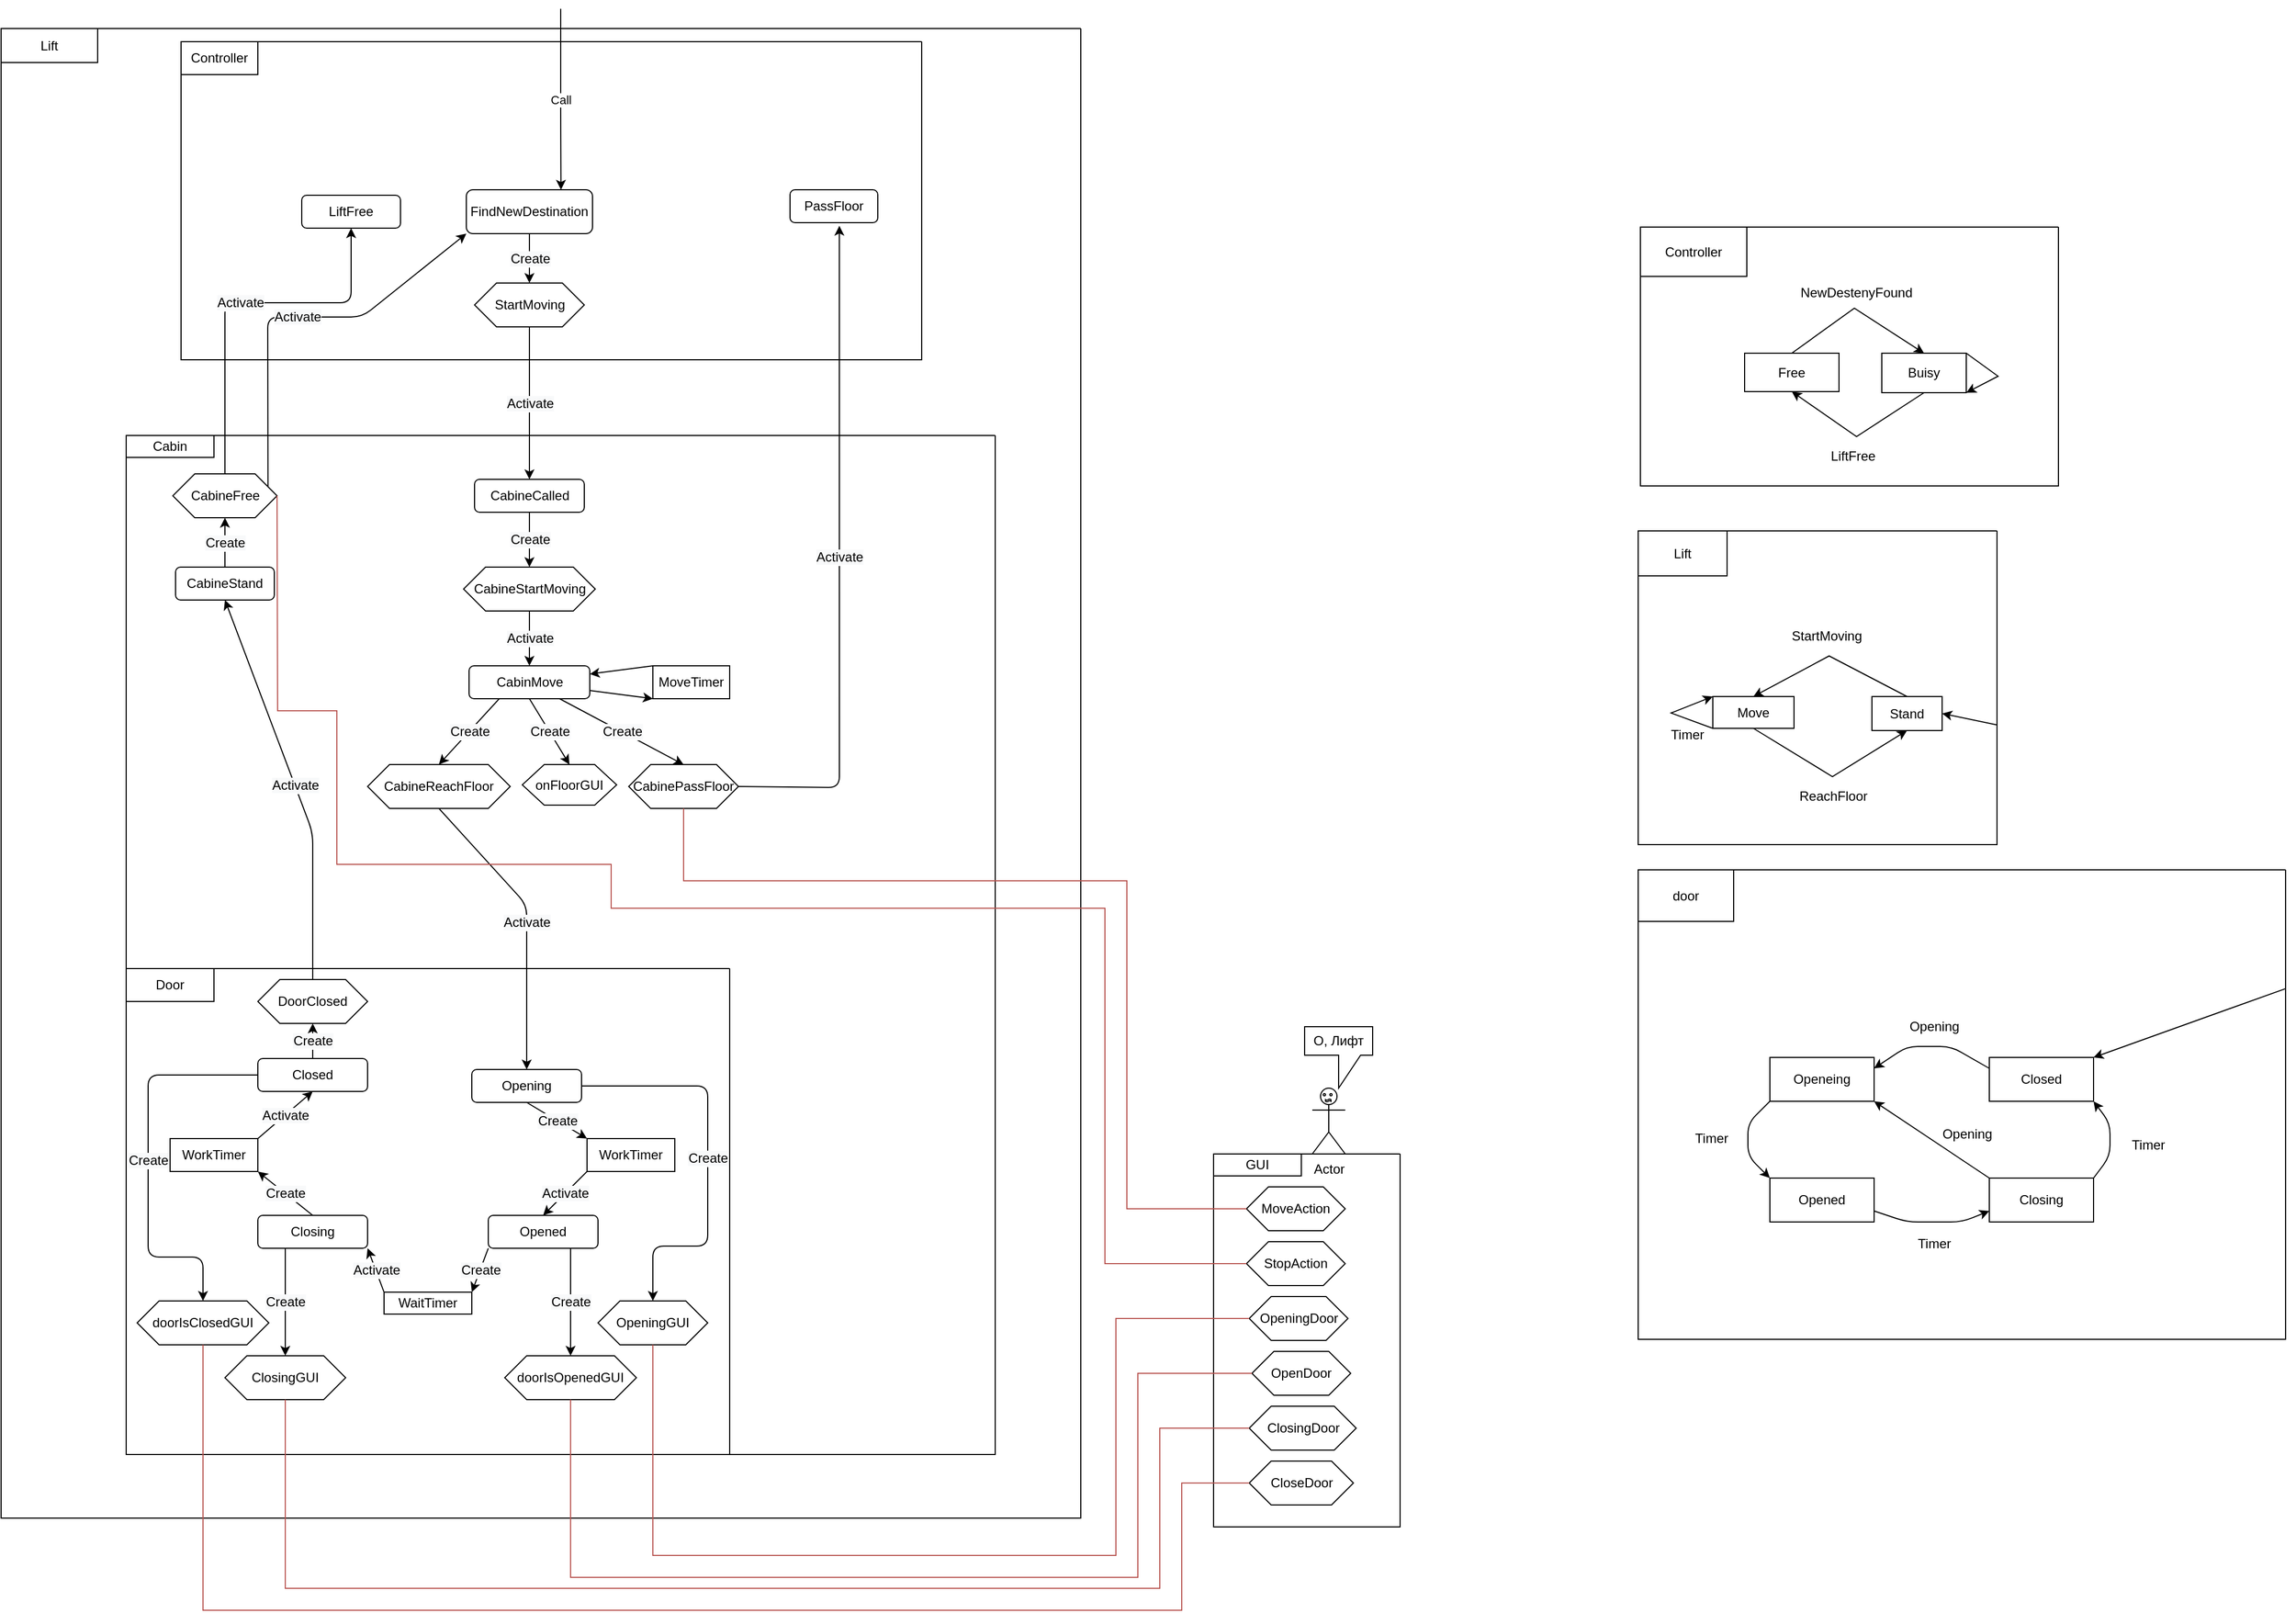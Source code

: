<mxfile version="18.2.0" type="device"><diagram id="sSwlrj6dV6-43yF-WArR" name="Page-1"><mxGraphModel dx="2691" dy="1823" grid="0" gridSize="10" guides="1" tooltips="1" connect="1" arrows="1" fold="1" page="1" pageScale="1" pageWidth="3300" pageHeight="2339" math="0" shadow="0"><root><mxCell id="0"/><mxCell id="1" parent="0"/><mxCell id="suxZTlQIY0PkX8StBaDk-88" value="" style="swimlane;startSize=0;" parent="1" vertex="1"><mxGeometry x="1159" y="1054" width="170" height="340" as="geometry"/></mxCell><mxCell id="suxZTlQIY0PkX8StBaDk-89" value="GUI&lt;br&gt;" style="rounded=0;whiteSpace=wrap;html=1;" parent="suxZTlQIY0PkX8StBaDk-88" vertex="1"><mxGeometry width="80" height="20" as="geometry"/></mxCell><mxCell id="suxZTlQIY0PkX8StBaDk-90" value="MoveAction" style="shape=hexagon;perimeter=hexagonPerimeter2;whiteSpace=wrap;html=1;fixedSize=1;" parent="suxZTlQIY0PkX8StBaDk-88" vertex="1"><mxGeometry x="30" y="30" width="90" height="40" as="geometry"/></mxCell><mxCell id="suxZTlQIY0PkX8StBaDk-91" value="StopAction" style="shape=hexagon;perimeter=hexagonPerimeter2;whiteSpace=wrap;html=1;fixedSize=1;" parent="suxZTlQIY0PkX8StBaDk-88" vertex="1"><mxGeometry x="30" y="80" width="90" height="40" as="geometry"/></mxCell><mxCell id="suxZTlQIY0PkX8StBaDk-92" value="OpenDoor" style="shape=hexagon;perimeter=hexagonPerimeter2;whiteSpace=wrap;html=1;fixedSize=1;" parent="suxZTlQIY0PkX8StBaDk-88" vertex="1"><mxGeometry x="35" y="180" width="90" height="40" as="geometry"/></mxCell><mxCell id="suxZTlQIY0PkX8StBaDk-93" value="OpeningDoor" style="shape=hexagon;perimeter=hexagonPerimeter2;whiteSpace=wrap;html=1;fixedSize=1;" parent="suxZTlQIY0PkX8StBaDk-88" vertex="1"><mxGeometry x="32.5" y="130" width="90" height="40" as="geometry"/></mxCell><mxCell id="suxZTlQIY0PkX8StBaDk-94" value="CloseDoor" style="shape=hexagon;perimeter=hexagonPerimeter2;whiteSpace=wrap;html=1;fixedSize=1;" parent="suxZTlQIY0PkX8StBaDk-88" vertex="1"><mxGeometry x="32.5" y="280" width="95" height="40" as="geometry"/></mxCell><mxCell id="suxZTlQIY0PkX8StBaDk-95" value="ClosingDoor" style="shape=hexagon;perimeter=hexagonPerimeter2;whiteSpace=wrap;html=1;fixedSize=1;" parent="suxZTlQIY0PkX8StBaDk-88" vertex="1"><mxGeometry x="32.5" y="230" width="97.5" height="40" as="geometry"/></mxCell><mxCell id="_YsHOoWk_Y82RNfEtCGs-1" value="" style="swimlane;startSize=0;" parent="1" vertex="1"><mxGeometry x="54" y="28" width="984" height="1358" as="geometry"/></mxCell><mxCell id="suxZTlQIY0PkX8StBaDk-84" value="" style="swimlane;startSize=0;" parent="_YsHOoWk_Y82RNfEtCGs-1" vertex="1"><mxGeometry x="164" y="12" width="675" height="290" as="geometry"/></mxCell><mxCell id="BZlrva79x1mGf2CH4opf-6" value="Controller&lt;br&gt;" style="rounded=0;whiteSpace=wrap;html=1;" parent="suxZTlQIY0PkX8StBaDk-84" vertex="1"><mxGeometry width="70" height="30" as="geometry"/></mxCell><mxCell id="suxZTlQIY0PkX8StBaDk-26" value="&lt;span style=&quot;&quot;&gt;LiftFree&lt;/span&gt;" style="rounded=1;whiteSpace=wrap;html=1;" parent="suxZTlQIY0PkX8StBaDk-84" vertex="1"><mxGeometry x="110" y="140" width="90" height="30" as="geometry"/></mxCell><mxCell id="suxZTlQIY0PkX8StBaDk-25" value="&lt;span style=&quot;&quot;&gt;FindNewDestination&lt;/span&gt;" style="rounded=1;whiteSpace=wrap;html=1;" parent="suxZTlQIY0PkX8StBaDk-84" vertex="1"><mxGeometry x="260" y="135" width="115" height="40" as="geometry"/></mxCell><mxCell id="suxZTlQIY0PkX8StBaDk-23" value="PassFloor&lt;br&gt;" style="rounded=1;whiteSpace=wrap;html=1;" parent="suxZTlQIY0PkX8StBaDk-84" vertex="1"><mxGeometry x="555" y="135" width="80" height="30" as="geometry"/></mxCell><mxCell id="suxZTlQIY0PkX8StBaDk-31" value="StartMoving" style="shape=hexagon;perimeter=hexagonPerimeter2;whiteSpace=wrap;html=1;fixedSize=1;" parent="suxZTlQIY0PkX8StBaDk-84" vertex="1"><mxGeometry x="267.5" y="220" width="100" height="40" as="geometry"/></mxCell><mxCell id="0BL-Ezz1k_4_6ivwyWC6-19" value="" style="endArrow=classic;html=1;rounded=1;sketch=0;curved=0;entryX=0.5;entryY=0;entryDx=0;entryDy=0;exitX=0.5;exitY=1;exitDx=0;exitDy=0;" parent="suxZTlQIY0PkX8StBaDk-84" source="suxZTlQIY0PkX8StBaDk-25" target="suxZTlQIY0PkX8StBaDk-31" edge="1"><mxGeometry relative="1" as="geometry"><mxPoint x="474" y="220" as="sourcePoint"/><mxPoint x="419" y="280" as="targetPoint"/></mxGeometry></mxCell><mxCell id="0BL-Ezz1k_4_6ivwyWC6-20" value="&lt;span style=&quot;font-size: 12px; background-color: rgb(248, 249, 250);&quot;&gt;Create&lt;/span&gt;" style="edgeLabel;resizable=0;html=1;align=center;verticalAlign=middle;rounded=0;sketch=0;" parent="0BL-Ezz1k_4_6ivwyWC6-19" connectable="0" vertex="1"><mxGeometry relative="1" as="geometry"/></mxCell><mxCell id="0BL-Ezz1k_4_6ivwyWC6-54" value="" style="endArrow=classic;html=1;rounded=1;sketch=0;curved=0;entryX=0.75;entryY=0;entryDx=0;entryDy=0;" parent="suxZTlQIY0PkX8StBaDk-84" target="suxZTlQIY0PkX8StBaDk-25" edge="1"><mxGeometry relative="1" as="geometry"><mxPoint x="346" y="-30" as="sourcePoint"/><mxPoint x="327.5" y="145" as="targetPoint"/><Array as="points"><mxPoint x="346" y="26"/><mxPoint x="346" y="70"/></Array></mxGeometry></mxCell><mxCell id="0BL-Ezz1k_4_6ivwyWC6-55" value="Call" style="edgeLabel;resizable=0;html=1;align=center;verticalAlign=middle;rounded=0;sketch=0;" parent="0BL-Ezz1k_4_6ivwyWC6-54" connectable="0" vertex="1"><mxGeometry relative="1" as="geometry"/></mxCell><mxCell id="suxZTlQIY0PkX8StBaDk-83" value="" style="swimlane;startSize=0;" parent="_YsHOoWk_Y82RNfEtCGs-1" vertex="1"><mxGeometry x="114" y="371" width="792" height="929" as="geometry"/></mxCell><mxCell id="BZlrva79x1mGf2CH4opf-19" value="Cabin" style="rounded=0;whiteSpace=wrap;html=1;" parent="suxZTlQIY0PkX8StBaDk-83" vertex="1"><mxGeometry width="80" height="20" as="geometry"/></mxCell><mxCell id="suxZTlQIY0PkX8StBaDk-77" value="CabineFree" style="shape=hexagon;perimeter=hexagonPerimeter2;whiteSpace=wrap;html=1;fixedSize=1;" parent="suxZTlQIY0PkX8StBaDk-83" vertex="1"><mxGeometry x="42.5" y="35" width="95" height="40" as="geometry"/></mxCell><mxCell id="suxZTlQIY0PkX8StBaDk-47" value="&lt;span style=&quot;&quot;&gt;CabineReachFloor&lt;/span&gt;" style="shape=hexagon;perimeter=hexagonPerimeter2;whiteSpace=wrap;html=1;fixedSize=1;" parent="suxZTlQIY0PkX8StBaDk-83" vertex="1"><mxGeometry x="220" y="300" width="130" height="40" as="geometry"/></mxCell><mxCell id="BZlrva79x1mGf2CH4opf-31" value="MoveTimer" style="rounded=0;whiteSpace=wrap;html=1;" parent="suxZTlQIY0PkX8StBaDk-83" vertex="1"><mxGeometry x="480" y="210" width="70" height="30" as="geometry"/></mxCell><mxCell id="suxZTlQIY0PkX8StBaDk-42" value="&lt;span style=&quot;&quot;&gt;CabinMove&lt;/span&gt;" style="rounded=1;whiteSpace=wrap;html=1;" parent="suxZTlQIY0PkX8StBaDk-83" vertex="1"><mxGeometry x="312.5" y="210" width="110" height="30" as="geometry"/></mxCell><mxCell id="suxZTlQIY0PkX8StBaDk-54" value="" style="endArrow=classic;html=1;rounded=0;exitX=0;exitY=0;exitDx=0;exitDy=0;entryX=1;entryY=0.25;entryDx=0;entryDy=0;" parent="suxZTlQIY0PkX8StBaDk-83" source="BZlrva79x1mGf2CH4opf-31" target="suxZTlQIY0PkX8StBaDk-42" edge="1"><mxGeometry width="50" height="50" relative="1" as="geometry"><mxPoint x="440" y="180" as="sourcePoint"/><mxPoint x="490" y="130" as="targetPoint"/></mxGeometry></mxCell><mxCell id="suxZTlQIY0PkX8StBaDk-53" value="" style="endArrow=classic;html=1;rounded=0;exitX=1;exitY=0.75;exitDx=0;exitDy=0;entryX=0;entryY=1;entryDx=0;entryDy=0;" parent="suxZTlQIY0PkX8StBaDk-83" source="suxZTlQIY0PkX8StBaDk-42" target="BZlrva79x1mGf2CH4opf-31" edge="1"><mxGeometry width="50" height="50" relative="1" as="geometry"><mxPoint x="440" y="180" as="sourcePoint"/><mxPoint x="490" y="130" as="targetPoint"/></mxGeometry></mxCell><mxCell id="suxZTlQIY0PkX8StBaDk-46" value="&lt;span style=&quot;&quot;&gt;CabinePassFloor&lt;/span&gt;" style="shape=hexagon;perimeter=hexagonPerimeter2;whiteSpace=wrap;html=1;fixedSize=1;" parent="suxZTlQIY0PkX8StBaDk-83" vertex="1"><mxGeometry x="458" y="300" width="100" height="40" as="geometry"/></mxCell><mxCell id="suxZTlQIY0PkX8StBaDk-41" value="CabineStartMoving" style="shape=hexagon;perimeter=hexagonPerimeter2;whiteSpace=wrap;html=1;fixedSize=1;" parent="suxZTlQIY0PkX8StBaDk-83" vertex="1"><mxGeometry x="307.5" y="120" width="120" height="40" as="geometry"/></mxCell><mxCell id="suxZTlQIY0PkX8StBaDk-37" value="CabineCalled" style="rounded=1;whiteSpace=wrap;html=1;" parent="suxZTlQIY0PkX8StBaDk-83" vertex="1"><mxGeometry x="317.5" y="40" width="100" height="30" as="geometry"/></mxCell><mxCell id="0BL-Ezz1k_4_6ivwyWC6-1" value="CabineStand" style="rounded=1;whiteSpace=wrap;html=1;" parent="suxZTlQIY0PkX8StBaDk-83" vertex="1"><mxGeometry x="45" y="120" width="90" height="30" as="geometry"/></mxCell><mxCell id="0BL-Ezz1k_4_6ivwyWC6-7" value="" style="endArrow=classic;html=1;rounded=1;sketch=0;curved=0;entryX=0.5;entryY=0;entryDx=0;entryDy=0;exitX=0.25;exitY=1;exitDx=0;exitDy=0;" parent="suxZTlQIY0PkX8StBaDk-83" source="suxZTlQIY0PkX8StBaDk-42" target="suxZTlQIY0PkX8StBaDk-47" edge="1"><mxGeometry relative="1" as="geometry"><mxPoint x="115" y="322" as="sourcePoint"/><mxPoint x="215" y="322" as="targetPoint"/></mxGeometry></mxCell><mxCell id="0BL-Ezz1k_4_6ivwyWC6-8" value="&lt;span style=&quot;font-size: 12px; background-color: rgb(248, 249, 250);&quot;&gt;Create&lt;/span&gt;" style="edgeLabel;resizable=0;html=1;align=center;verticalAlign=middle;rounded=0;sketch=0;" parent="0BL-Ezz1k_4_6ivwyWC6-7" connectable="0" vertex="1"><mxGeometry relative="1" as="geometry"/></mxCell><mxCell id="0BL-Ezz1k_4_6ivwyWC6-9" value="" style="endArrow=classic;html=1;rounded=1;sketch=0;curved=0;entryX=0.5;entryY=0;entryDx=0;entryDy=0;exitX=0.75;exitY=1;exitDx=0;exitDy=0;" parent="suxZTlQIY0PkX8StBaDk-83" source="suxZTlQIY0PkX8StBaDk-42" target="suxZTlQIY0PkX8StBaDk-46" edge="1"><mxGeometry relative="1" as="geometry"><mxPoint x="350" y="250" as="sourcePoint"/><mxPoint x="295" y="310" as="targetPoint"/></mxGeometry></mxCell><mxCell id="0BL-Ezz1k_4_6ivwyWC6-10" value="&lt;span style=&quot;font-size: 12px; background-color: rgb(248, 249, 250);&quot;&gt;Create&lt;/span&gt;" style="edgeLabel;resizable=0;html=1;align=center;verticalAlign=middle;rounded=0;sketch=0;" parent="0BL-Ezz1k_4_6ivwyWC6-9" connectable="0" vertex="1"><mxGeometry relative="1" as="geometry"/></mxCell><mxCell id="0BL-Ezz1k_4_6ivwyWC6-11" value="" style="endArrow=classic;html=1;rounded=1;sketch=0;curved=0;exitX=0.5;exitY=1;exitDx=0;exitDy=0;entryX=0.5;entryY=0;entryDx=0;entryDy=0;" parent="suxZTlQIY0PkX8StBaDk-83" source="suxZTlQIY0PkX8StBaDk-41" target="suxZTlQIY0PkX8StBaDk-42" edge="1"><mxGeometry relative="1" as="geometry"><mxPoint x="185" y="357" as="sourcePoint"/><mxPoint x="185" y="70" as="targetPoint"/></mxGeometry></mxCell><mxCell id="0BL-Ezz1k_4_6ivwyWC6-12" value="&lt;span style=&quot;font-size: 12px; background-color: rgb(248, 249, 250);&quot;&gt;Activate&lt;/span&gt;" style="edgeLabel;resizable=0;html=1;align=center;verticalAlign=middle;rounded=0;sketch=0;" parent="0BL-Ezz1k_4_6ivwyWC6-11" connectable="0" vertex="1"><mxGeometry relative="1" as="geometry"/></mxCell><mxCell id="0BL-Ezz1k_4_6ivwyWC6-15" value="" style="endArrow=classic;html=1;rounded=1;sketch=0;curved=0;entryX=0.5;entryY=0;entryDx=0;entryDy=0;exitX=0.5;exitY=1;exitDx=0;exitDy=0;" parent="suxZTlQIY0PkX8StBaDk-83" source="suxZTlQIY0PkX8StBaDk-37" target="suxZTlQIY0PkX8StBaDk-41" edge="1"><mxGeometry relative="1" as="geometry"><mxPoint x="260" y="110" as="sourcePoint"/><mxPoint x="205" y="170" as="targetPoint"/></mxGeometry></mxCell><mxCell id="0BL-Ezz1k_4_6ivwyWC6-16" value="&lt;span style=&quot;font-size: 12px; background-color: rgb(248, 249, 250);&quot;&gt;Create&lt;/span&gt;" style="edgeLabel;resizable=0;html=1;align=center;verticalAlign=middle;rounded=0;sketch=0;" parent="0BL-Ezz1k_4_6ivwyWC6-15" connectable="0" vertex="1"><mxGeometry relative="1" as="geometry"/></mxCell><mxCell id="0BL-Ezz1k_4_6ivwyWC6-17" value="" style="endArrow=classic;html=1;rounded=1;sketch=0;curved=0;entryX=0.5;entryY=1;entryDx=0;entryDy=0;exitX=0.5;exitY=0;exitDx=0;exitDy=0;" parent="suxZTlQIY0PkX8StBaDk-83" source="0BL-Ezz1k_4_6ivwyWC6-1" target="suxZTlQIY0PkX8StBaDk-77" edge="1"><mxGeometry relative="1" as="geometry"><mxPoint x="220" y="75" as="sourcePoint"/><mxPoint x="165" y="135" as="targetPoint"/></mxGeometry></mxCell><mxCell id="0BL-Ezz1k_4_6ivwyWC6-18" value="&lt;span style=&quot;font-size: 12px; background-color: rgb(248, 249, 250);&quot;&gt;Create&lt;/span&gt;" style="edgeLabel;resizable=0;html=1;align=center;verticalAlign=middle;rounded=0;sketch=0;" parent="0BL-Ezz1k_4_6ivwyWC6-17" connectable="0" vertex="1"><mxGeometry relative="1" as="geometry"/></mxCell><mxCell id="0BL-Ezz1k_4_6ivwyWC6-56" value="onFloorGUI" style="shape=hexagon;perimeter=hexagonPerimeter2;whiteSpace=wrap;html=1;fixedSize=1;rounded=0;sketch=0;" parent="suxZTlQIY0PkX8StBaDk-83" vertex="1"><mxGeometry x="361" y="300" width="86" height="37" as="geometry"/></mxCell><mxCell id="0BL-Ezz1k_4_6ivwyWC6-57" value="" style="endArrow=classic;html=1;rounded=1;sketch=0;curved=0;entryX=0.5;entryY=0;entryDx=0;entryDy=0;exitX=0.5;exitY=1;exitDx=0;exitDy=0;" parent="suxZTlQIY0PkX8StBaDk-83" source="suxZTlQIY0PkX8StBaDk-42" target="0BL-Ezz1k_4_6ivwyWC6-56" edge="1"><mxGeometry relative="1" as="geometry"><mxPoint x="405" y="250" as="sourcePoint"/><mxPoint x="518" y="310" as="targetPoint"/></mxGeometry></mxCell><mxCell id="0BL-Ezz1k_4_6ivwyWC6-58" value="&lt;span style=&quot;font-size: 12px; background-color: rgb(248, 249, 250);&quot;&gt;Create&lt;/span&gt;" style="edgeLabel;resizable=0;html=1;align=center;verticalAlign=middle;rounded=0;sketch=0;" parent="0BL-Ezz1k_4_6ivwyWC6-57" connectable="0" vertex="1"><mxGeometry relative="1" as="geometry"/></mxCell><mxCell id="suxZTlQIY0PkX8StBaDk-81" value="" style="swimlane;startSize=0;" parent="suxZTlQIY0PkX8StBaDk-83" vertex="1"><mxGeometry y="486" width="550" height="443" as="geometry"/></mxCell><mxCell id="BZlrva79x1mGf2CH4opf-7" value="Door&lt;br&gt;" style="rounded=0;whiteSpace=wrap;html=1;" parent="suxZTlQIY0PkX8StBaDk-81" vertex="1"><mxGeometry width="80" height="30" as="geometry"/></mxCell><mxCell id="BZlrva79x1mGf2CH4opf-17" value="WorkTimer" style="rounded=0;whiteSpace=wrap;html=1;" parent="suxZTlQIY0PkX8StBaDk-81" vertex="1"><mxGeometry x="420" y="155" width="80" height="30" as="geometry"/></mxCell><mxCell id="suxZTlQIY0PkX8StBaDk-55" value="&lt;span style=&quot;&quot;&gt;Opening&lt;/span&gt;" style="rounded=1;whiteSpace=wrap;html=1;" parent="suxZTlQIY0PkX8StBaDk-81" vertex="1"><mxGeometry x="315" y="92" width="100" height="30" as="geometry"/></mxCell><mxCell id="suxZTlQIY0PkX8StBaDk-56" value="&lt;span style=&quot;&quot;&gt;Opened&lt;/span&gt;" style="rounded=1;whiteSpace=wrap;html=1;" parent="suxZTlQIY0PkX8StBaDk-81" vertex="1"><mxGeometry x="330" y="225" width="100" height="30" as="geometry"/></mxCell><mxCell id="BZlrva79x1mGf2CH4opf-16" value="WaitTimer" style="rounded=0;whiteSpace=wrap;html=1;" parent="suxZTlQIY0PkX8StBaDk-81" vertex="1"><mxGeometry x="235" y="295" width="80" height="20" as="geometry"/></mxCell><mxCell id="suxZTlQIY0PkX8StBaDk-57" value="&lt;span style=&quot;&quot;&gt;Closing&lt;/span&gt;" style="rounded=1;whiteSpace=wrap;html=1;" parent="suxZTlQIY0PkX8StBaDk-81" vertex="1"><mxGeometry x="120" y="225" width="100" height="30" as="geometry"/></mxCell><mxCell id="BZlrva79x1mGf2CH4opf-18" value="WorkTimer" style="rounded=0;whiteSpace=wrap;html=1;" parent="suxZTlQIY0PkX8StBaDk-81" vertex="1"><mxGeometry x="40" y="155" width="80" height="30" as="geometry"/></mxCell><mxCell id="suxZTlQIY0PkX8StBaDk-58" value="&lt;span style=&quot;&quot;&gt;Closed&lt;/span&gt;" style="rounded=1;whiteSpace=wrap;html=1;" parent="suxZTlQIY0PkX8StBaDk-81" vertex="1"><mxGeometry x="120" y="82" width="100" height="30" as="geometry"/></mxCell><mxCell id="suxZTlQIY0PkX8StBaDk-73" value="DoorClosed" style="shape=hexagon;perimeter=hexagonPerimeter2;whiteSpace=wrap;html=1;fixedSize=1;" parent="suxZTlQIY0PkX8StBaDk-81" vertex="1"><mxGeometry x="120" y="10" width="100" height="40" as="geometry"/></mxCell><mxCell id="suxZTlQIY0PkX8StBaDk-99" value="doorIsClosedGUI" style="shape=hexagon;perimeter=hexagonPerimeter2;whiteSpace=wrap;html=1;fixedSize=1;" parent="suxZTlQIY0PkX8StBaDk-81" vertex="1"><mxGeometry x="10" y="303" width="120" height="40" as="geometry"/></mxCell><mxCell id="suxZTlQIY0PkX8StBaDk-96" value="ClosingGUI" style="shape=hexagon;perimeter=hexagonPerimeter2;whiteSpace=wrap;html=1;fixedSize=1;" parent="suxZTlQIY0PkX8StBaDk-81" vertex="1"><mxGeometry x="90" y="353" width="110" height="40" as="geometry"/></mxCell><mxCell id="suxZTlQIY0PkX8StBaDk-97" value="doorIsOpenedGUI" style="shape=hexagon;perimeter=hexagonPerimeter2;whiteSpace=wrap;html=1;fixedSize=1;" parent="suxZTlQIY0PkX8StBaDk-81" vertex="1"><mxGeometry x="345" y="353" width="120" height="40" as="geometry"/></mxCell><mxCell id="suxZTlQIY0PkX8StBaDk-98" value="OpeningGUI" style="shape=hexagon;perimeter=hexagonPerimeter2;whiteSpace=wrap;html=1;fixedSize=1;" parent="suxZTlQIY0PkX8StBaDk-81" vertex="1"><mxGeometry x="430" y="303" width="100" height="40" as="geometry"/></mxCell><mxCell id="0BL-Ezz1k_4_6ivwyWC6-25" value="" style="endArrow=classic;html=1;rounded=1;sketch=0;curved=0;entryX=0.5;entryY=0;entryDx=0;entryDy=0;exitX=1;exitY=0.5;exitDx=0;exitDy=0;" parent="suxZTlQIY0PkX8StBaDk-81" source="suxZTlQIY0PkX8StBaDk-55" target="suxZTlQIY0PkX8StBaDk-98" edge="1"><mxGeometry relative="1" as="geometry"><mxPoint x="520" y="22" as="sourcePoint"/><mxPoint x="465.0" y="82" as="targetPoint"/><Array as="points"><mxPoint x="530" y="107"/><mxPoint x="530" y="253"/><mxPoint x="480" y="253"/></Array></mxGeometry></mxCell><mxCell id="0BL-Ezz1k_4_6ivwyWC6-26" value="&lt;span style=&quot;font-size: 12px; background-color: rgb(248, 249, 250);&quot;&gt;Create&lt;/span&gt;" style="edgeLabel;resizable=0;html=1;align=center;verticalAlign=middle;rounded=0;sketch=0;" parent="0BL-Ezz1k_4_6ivwyWC6-25" connectable="0" vertex="1"><mxGeometry relative="1" as="geometry"/></mxCell><mxCell id="0BL-Ezz1k_4_6ivwyWC6-27" value="" style="endArrow=classic;html=1;rounded=1;sketch=0;curved=0;entryX=0;entryY=0;entryDx=0;entryDy=0;exitX=0.5;exitY=1;exitDx=0;exitDy=0;" parent="suxZTlQIY0PkX8StBaDk-81" source="suxZTlQIY0PkX8StBaDk-55" target="BZlrva79x1mGf2CH4opf-17" edge="1"><mxGeometry relative="1" as="geometry"><mxPoint x="440" y="-167" as="sourcePoint"/><mxPoint x="385.0" y="-107" as="targetPoint"/></mxGeometry></mxCell><mxCell id="0BL-Ezz1k_4_6ivwyWC6-28" value="&lt;span style=&quot;font-size: 12px; background-color: rgb(248, 249, 250);&quot;&gt;Create&lt;/span&gt;" style="edgeLabel;resizable=0;html=1;align=center;verticalAlign=middle;rounded=0;sketch=0;" parent="0BL-Ezz1k_4_6ivwyWC6-27" connectable="0" vertex="1"><mxGeometry relative="1" as="geometry"/></mxCell><mxCell id="0BL-Ezz1k_4_6ivwyWC6-29" value="" style="endArrow=classic;html=1;rounded=1;sketch=0;curved=0;entryX=1;entryY=1;entryDx=0;entryDy=0;exitX=0.5;exitY=0;exitDx=0;exitDy=0;" parent="suxZTlQIY0PkX8StBaDk-81" source="suxZTlQIY0PkX8StBaDk-57" target="BZlrva79x1mGf2CH4opf-18" edge="1"><mxGeometry relative="1" as="geometry"><mxPoint x="450" y="-157" as="sourcePoint"/><mxPoint x="395.0" y="-97" as="targetPoint"/></mxGeometry></mxCell><mxCell id="0BL-Ezz1k_4_6ivwyWC6-30" value="&lt;span style=&quot;font-size: 12px; background-color: rgb(248, 249, 250);&quot;&gt;Create&lt;/span&gt;" style="edgeLabel;resizable=0;html=1;align=center;verticalAlign=middle;rounded=0;sketch=0;" parent="0BL-Ezz1k_4_6ivwyWC6-29" connectable="0" vertex="1"><mxGeometry relative="1" as="geometry"/></mxCell><mxCell id="0BL-Ezz1k_4_6ivwyWC6-31" value="" style="endArrow=classic;html=1;rounded=1;sketch=0;curved=0;entryX=1;entryY=0;entryDx=0;entryDy=0;exitX=0;exitY=1;exitDx=0;exitDy=0;" parent="suxZTlQIY0PkX8StBaDk-81" source="suxZTlQIY0PkX8StBaDk-56" target="BZlrva79x1mGf2CH4opf-16" edge="1"><mxGeometry relative="1" as="geometry"><mxPoint x="375" y="132" as="sourcePoint"/><mxPoint x="430" y="165" as="targetPoint"/></mxGeometry></mxCell><mxCell id="0BL-Ezz1k_4_6ivwyWC6-32" value="&lt;span style=&quot;font-size: 12px; background-color: rgb(248, 249, 250);&quot;&gt;Create&lt;/span&gt;" style="edgeLabel;resizable=0;html=1;align=center;verticalAlign=middle;rounded=0;sketch=0;" parent="0BL-Ezz1k_4_6ivwyWC6-31" connectable="0" vertex="1"><mxGeometry relative="1" as="geometry"/></mxCell><mxCell id="0BL-Ezz1k_4_6ivwyWC6-33" value="" style="endArrow=classic;html=1;rounded=1;sketch=0;curved=0;exitX=0;exitY=1;exitDx=0;exitDy=0;entryX=0.5;entryY=0;entryDx=0;entryDy=0;" parent="suxZTlQIY0PkX8StBaDk-81" source="BZlrva79x1mGf2CH4opf-17" target="suxZTlQIY0PkX8StBaDk-56" edge="1"><mxGeometry relative="1" as="geometry"><mxPoint x="270" y="145" as="sourcePoint"/><mxPoint x="270" y="195" as="targetPoint"/></mxGeometry></mxCell><mxCell id="0BL-Ezz1k_4_6ivwyWC6-34" value="&lt;span style=&quot;font-size: 12px; background-color: rgb(248, 249, 250);&quot;&gt;Activate&lt;/span&gt;" style="edgeLabel;resizable=0;html=1;align=center;verticalAlign=middle;rounded=0;sketch=0;" parent="0BL-Ezz1k_4_6ivwyWC6-33" connectable="0" vertex="1"><mxGeometry relative="1" as="geometry"/></mxCell><mxCell id="0BL-Ezz1k_4_6ivwyWC6-35" value="" style="endArrow=classic;html=1;rounded=1;sketch=0;curved=0;exitX=1;exitY=0;exitDx=0;exitDy=0;entryX=0.5;entryY=1;entryDx=0;entryDy=0;" parent="suxZTlQIY0PkX8StBaDk-81" source="BZlrva79x1mGf2CH4opf-18" target="suxZTlQIY0PkX8StBaDk-58" edge="1"><mxGeometry relative="1" as="geometry"><mxPoint x="430" y="195" as="sourcePoint"/><mxPoint x="390" y="235" as="targetPoint"/></mxGeometry></mxCell><mxCell id="0BL-Ezz1k_4_6ivwyWC6-36" value="&lt;span style=&quot;font-size: 12px; background-color: rgb(248, 249, 250);&quot;&gt;Activate&lt;/span&gt;" style="edgeLabel;resizable=0;html=1;align=center;verticalAlign=middle;rounded=0;sketch=0;" parent="0BL-Ezz1k_4_6ivwyWC6-35" connectable="0" vertex="1"><mxGeometry relative="1" as="geometry"/></mxCell><mxCell id="0BL-Ezz1k_4_6ivwyWC6-37" value="" style="endArrow=classic;html=1;rounded=1;sketch=0;curved=0;exitX=0;exitY=0;exitDx=0;exitDy=0;entryX=1;entryY=1;entryDx=0;entryDy=0;" parent="suxZTlQIY0PkX8StBaDk-81" source="BZlrva79x1mGf2CH4opf-16" target="suxZTlQIY0PkX8StBaDk-57" edge="1"><mxGeometry relative="1" as="geometry"><mxPoint x="130" y="165" as="sourcePoint"/><mxPoint x="180" y="122" as="targetPoint"/></mxGeometry></mxCell><mxCell id="0BL-Ezz1k_4_6ivwyWC6-38" value="&lt;span style=&quot;font-size: 12px; background-color: rgb(248, 249, 250);&quot;&gt;Activate&lt;/span&gt;" style="edgeLabel;resizable=0;html=1;align=center;verticalAlign=middle;rounded=0;sketch=0;" parent="0BL-Ezz1k_4_6ivwyWC6-37" connectable="0" vertex="1"><mxGeometry relative="1" as="geometry"/></mxCell><mxCell id="0BL-Ezz1k_4_6ivwyWC6-39" value="" style="endArrow=classic;html=1;rounded=1;sketch=0;curved=0;entryX=0.5;entryY=1;entryDx=0;entryDy=0;exitX=0.5;exitY=0;exitDx=0;exitDy=0;" parent="suxZTlQIY0PkX8StBaDk-81" source="suxZTlQIY0PkX8StBaDk-58" target="suxZTlQIY0PkX8StBaDk-73" edge="1"><mxGeometry relative="1" as="geometry"><mxPoint x="180" y="235" as="sourcePoint"/><mxPoint x="130" y="195" as="targetPoint"/></mxGeometry></mxCell><mxCell id="0BL-Ezz1k_4_6ivwyWC6-40" value="&lt;span style=&quot;font-size: 12px; background-color: rgb(248, 249, 250);&quot;&gt;Create&lt;/span&gt;" style="edgeLabel;resizable=0;html=1;align=center;verticalAlign=middle;rounded=0;sketch=0;" parent="0BL-Ezz1k_4_6ivwyWC6-39" connectable="0" vertex="1"><mxGeometry relative="1" as="geometry"/></mxCell><mxCell id="0BL-Ezz1k_4_6ivwyWC6-43" value="" style="endArrow=classic;html=1;rounded=1;sketch=0;curved=0;entryX=0.5;entryY=0;entryDx=0;entryDy=0;exitX=0.75;exitY=1;exitDx=0;exitDy=0;" parent="suxZTlQIY0PkX8StBaDk-81" source="suxZTlQIY0PkX8StBaDk-56" target="suxZTlQIY0PkX8StBaDk-97" edge="1"><mxGeometry relative="1" as="geometry"><mxPoint x="375" y="132" as="sourcePoint"/><mxPoint x="430" y="165" as="targetPoint"/></mxGeometry></mxCell><mxCell id="0BL-Ezz1k_4_6ivwyWC6-44" value="&lt;span style=&quot;font-size: 12px; background-color: rgb(248, 249, 250);&quot;&gt;Create&lt;/span&gt;" style="edgeLabel;resizable=0;html=1;align=center;verticalAlign=middle;rounded=0;sketch=0;" parent="0BL-Ezz1k_4_6ivwyWC6-43" connectable="0" vertex="1"><mxGeometry relative="1" as="geometry"/></mxCell><mxCell id="0BL-Ezz1k_4_6ivwyWC6-45" value="" style="endArrow=classic;html=1;rounded=1;sketch=0;curved=0;entryX=0.5;entryY=0;entryDx=0;entryDy=0;exitX=0.25;exitY=1;exitDx=0;exitDy=0;" parent="suxZTlQIY0PkX8StBaDk-81" source="suxZTlQIY0PkX8StBaDk-57" target="suxZTlQIY0PkX8StBaDk-96" edge="1"><mxGeometry relative="1" as="geometry"><mxPoint x="415" y="265" as="sourcePoint"/><mxPoint x="415" y="363.0" as="targetPoint"/></mxGeometry></mxCell><mxCell id="0BL-Ezz1k_4_6ivwyWC6-46" value="&lt;span style=&quot;font-size: 12px; background-color: rgb(248, 249, 250);&quot;&gt;Create&lt;/span&gt;" style="edgeLabel;resizable=0;html=1;align=center;verticalAlign=middle;rounded=0;sketch=0;" parent="0BL-Ezz1k_4_6ivwyWC6-45" connectable="0" vertex="1"><mxGeometry relative="1" as="geometry"/></mxCell><mxCell id="0BL-Ezz1k_4_6ivwyWC6-47" value="" style="endArrow=classic;html=1;rounded=1;sketch=0;curved=0;entryX=0.5;entryY=0;entryDx=0;entryDy=0;exitX=0;exitY=0.5;exitDx=0;exitDy=0;" parent="suxZTlQIY0PkX8StBaDk-81" source="suxZTlQIY0PkX8StBaDk-58" target="suxZTlQIY0PkX8StBaDk-99" edge="1"><mxGeometry relative="1" as="geometry"><mxPoint x="425" y="275" as="sourcePoint"/><mxPoint x="425" y="373.0" as="targetPoint"/><Array as="points"><mxPoint x="20" y="97"/><mxPoint x="20" y="263"/><mxPoint x="70" y="263"/></Array></mxGeometry></mxCell><mxCell id="0BL-Ezz1k_4_6ivwyWC6-48" value="&lt;span style=&quot;font-size: 12px; background-color: rgb(248, 249, 250);&quot;&gt;Create&lt;/span&gt;" style="edgeLabel;resizable=0;html=1;align=center;verticalAlign=middle;rounded=0;sketch=0;" parent="0BL-Ezz1k_4_6ivwyWC6-47" connectable="0" vertex="1"><mxGeometry relative="1" as="geometry"/></mxCell><mxCell id="0BL-Ezz1k_4_6ivwyWC6-41" value="" style="endArrow=classic;html=1;rounded=1;sketch=0;curved=0;exitX=0.5;exitY=1;exitDx=0;exitDy=0;entryX=0.5;entryY=0;entryDx=0;entryDy=0;" parent="suxZTlQIY0PkX8StBaDk-83" source="suxZTlQIY0PkX8StBaDk-47" target="suxZTlQIY0PkX8StBaDk-55" edge="1"><mxGeometry relative="1" as="geometry"><mxPoint x="350" y="623" as="sourcePoint"/><mxPoint x="310" y="663" as="targetPoint"/><Array as="points"><mxPoint x="365" y="428"/></Array></mxGeometry></mxCell><mxCell id="0BL-Ezz1k_4_6ivwyWC6-42" value="&lt;span style=&quot;font-size: 12px; background-color: rgb(248, 249, 250);&quot;&gt;Activate&lt;/span&gt;" style="edgeLabel;resizable=0;html=1;align=center;verticalAlign=middle;rounded=0;sketch=0;" parent="0BL-Ezz1k_4_6ivwyWC6-41" connectable="0" vertex="1"><mxGeometry relative="1" as="geometry"/></mxCell><mxCell id="0BL-Ezz1k_4_6ivwyWC6-5" value="" style="endArrow=classic;html=1;rounded=1;sketch=0;curved=0;exitX=0.5;exitY=0;exitDx=0;exitDy=0;entryX=0.5;entryY=1;entryDx=0;entryDy=0;" parent="suxZTlQIY0PkX8StBaDk-83" source="suxZTlQIY0PkX8StBaDk-73" target="0BL-Ezz1k_4_6ivwyWC6-1" edge="1"><mxGeometry relative="1" as="geometry"><mxPoint x="107" y="326" as="sourcePoint"/><mxPoint x="207" y="326" as="targetPoint"/><Array as="points"><mxPoint x="170" y="362"/></Array></mxGeometry></mxCell><mxCell id="0BL-Ezz1k_4_6ivwyWC6-6" value="&lt;span style=&quot;font-size: 12px; background-color: rgb(248, 249, 250);&quot;&gt;Activate&lt;/span&gt;" style="edgeLabel;resizable=0;html=1;align=center;verticalAlign=middle;rounded=0;sketch=0;" parent="0BL-Ezz1k_4_6ivwyWC6-5" connectable="0" vertex="1"><mxGeometry relative="1" as="geometry"/></mxCell><mxCell id="0BL-Ezz1k_4_6ivwyWC6-21" value="" style="endArrow=classic;html=1;rounded=1;sketch=0;curved=0;exitX=0.5;exitY=0;exitDx=0;exitDy=0;entryX=0.5;entryY=1;entryDx=0;entryDy=0;" parent="_YsHOoWk_Y82RNfEtCGs-1" source="suxZTlQIY0PkX8StBaDk-77" target="suxZTlQIY0PkX8StBaDk-26" edge="1"><mxGeometry relative="1" as="geometry"><mxPoint x="272" y="315" as="sourcePoint"/><mxPoint x="272" y="365" as="targetPoint"/><Array as="points"><mxPoint x="204" y="250"/><mxPoint x="319" y="250"/></Array></mxGeometry></mxCell><mxCell id="0BL-Ezz1k_4_6ivwyWC6-22" value="&lt;span style=&quot;font-size: 12px; background-color: rgb(248, 249, 250);&quot;&gt;Activate&lt;/span&gt;" style="edgeLabel;resizable=0;html=1;align=center;verticalAlign=middle;rounded=0;sketch=0;" parent="0BL-Ezz1k_4_6ivwyWC6-21" connectable="0" vertex="1"><mxGeometry relative="1" as="geometry"/></mxCell><mxCell id="0BL-Ezz1k_4_6ivwyWC6-23" value="" style="endArrow=classic;html=1;rounded=1;sketch=0;curved=0;exitX=1;exitY=0.5;exitDx=0;exitDy=0;entryX=0.562;entryY=1.094;entryDx=0;entryDy=0;entryPerimeter=0;" parent="_YsHOoWk_Y82RNfEtCGs-1" source="suxZTlQIY0PkX8StBaDk-46" target="suxZTlQIY0PkX8StBaDk-23" edge="1"><mxGeometry relative="1" as="geometry"><mxPoint x="774" y="372" as="sourcePoint"/><mxPoint x="774" y="512" as="targetPoint"/><Array as="points"><mxPoint x="764" y="692"/></Array></mxGeometry></mxCell><mxCell id="0BL-Ezz1k_4_6ivwyWC6-24" value="&lt;span style=&quot;font-size: 12px; background-color: rgb(248, 249, 250);&quot;&gt;Activate&lt;/span&gt;" style="edgeLabel;resizable=0;html=1;align=center;verticalAlign=middle;rounded=0;sketch=0;" parent="0BL-Ezz1k_4_6ivwyWC6-23" connectable="0" vertex="1"><mxGeometry relative="1" as="geometry"/></mxCell><mxCell id="0BL-Ezz1k_4_6ivwyWC6-13" value="" style="endArrow=classic;html=1;rounded=1;sketch=0;curved=0;exitX=0.5;exitY=1;exitDx=0;exitDy=0;" parent="_YsHOoWk_Y82RNfEtCGs-1" source="suxZTlQIY0PkX8StBaDk-31" target="suxZTlQIY0PkX8StBaDk-37" edge="1"><mxGeometry relative="1" as="geometry"><mxPoint x="481" y="307" as="sourcePoint"/><mxPoint x="481" y="357" as="targetPoint"/></mxGeometry></mxCell><mxCell id="0BL-Ezz1k_4_6ivwyWC6-14" value="&lt;span style=&quot;font-size: 12px; background-color: rgb(248, 249, 250);&quot;&gt;Activate&lt;/span&gt;" style="edgeLabel;resizable=0;html=1;align=center;verticalAlign=middle;rounded=0;sketch=0;" parent="0BL-Ezz1k_4_6ivwyWC6-13" connectable="0" vertex="1"><mxGeometry relative="1" as="geometry"/></mxCell><mxCell id="_YsHOoWk_Y82RNfEtCGs-2" value="Lift" style="rounded=0;whiteSpace=wrap;html=1;" parent="_YsHOoWk_Y82RNfEtCGs-1" vertex="1"><mxGeometry width="88" height="31" as="geometry"/></mxCell><mxCell id="oT0nUK895Tkwpu5RIoys-47" value="" style="endArrow=classic;html=1;rounded=1;sketch=0;curved=0;exitX=1;exitY=0.25;exitDx=0;exitDy=0;entryX=0;entryY=1;entryDx=0;entryDy=0;" edge="1" parent="_YsHOoWk_Y82RNfEtCGs-1" source="suxZTlQIY0PkX8StBaDk-77" target="suxZTlQIY0PkX8StBaDk-25"><mxGeometry relative="1" as="geometry"><mxPoint x="214" y="416" as="sourcePoint"/><mxPoint x="329" y="192" as="targetPoint"/><Array as="points"><mxPoint x="243" y="263"/><mxPoint x="329" y="263"/></Array></mxGeometry></mxCell><mxCell id="oT0nUK895Tkwpu5RIoys-48" value="&lt;span style=&quot;font-size: 12px; background-color: rgb(248, 249, 250);&quot;&gt;Activate&lt;/span&gt;" style="edgeLabel;resizable=0;html=1;align=center;verticalAlign=middle;rounded=0;sketch=0;" connectable="0" vertex="1" parent="oT0nUK895Tkwpu5RIoys-47"><mxGeometry relative="1" as="geometry"/></mxCell><mxCell id="CEaFBVDZOt4Wrm5yPha1-1" value="" style="endArrow=none;html=1;rounded=0;exitX=1;exitY=0.5;exitDx=0;exitDy=0;entryX=0;entryY=0.5;entryDx=0;entryDy=0;fillColor=#f8cecc;strokeColor=#b85450;" parent="1" source="suxZTlQIY0PkX8StBaDk-77" target="suxZTlQIY0PkX8StBaDk-91" edge="1"><mxGeometry width="50" height="50" relative="1" as="geometry"><mxPoint x="662" y="919" as="sourcePoint"/><mxPoint x="712" y="869" as="targetPoint"/><Array as="points"><mxPoint x="306" y="650"/><mxPoint x="360" y="650"/><mxPoint x="360" y="790"/><mxPoint x="610" y="790"/><mxPoint x="610" y="830"/><mxPoint x="1060" y="830"/><mxPoint x="1060" y="1154"/></Array></mxGeometry></mxCell><mxCell id="CEaFBVDZOt4Wrm5yPha1-2" value="" style="endArrow=none;html=1;rounded=0;exitX=0.5;exitY=1;exitDx=0;exitDy=0;entryX=0;entryY=0.5;entryDx=0;entryDy=0;fillColor=#f8cecc;strokeColor=#b85450;" parent="1" source="suxZTlQIY0PkX8StBaDk-46" target="suxZTlQIY0PkX8StBaDk-90" edge="1"><mxGeometry width="50" height="50" relative="1" as="geometry"><mxPoint x="689" y="875" as="sourcePoint"/><mxPoint x="739" y="825" as="targetPoint"/><Array as="points"><mxPoint x="676" y="805"/><mxPoint x="1080" y="805"/><mxPoint x="1080" y="1104"/></Array></mxGeometry></mxCell><mxCell id="CEaFBVDZOt4Wrm5yPha1-3" value="" style="endArrow=none;html=1;rounded=0;exitX=0.5;exitY=1;exitDx=0;exitDy=0;entryX=0;entryY=0.5;entryDx=0;entryDy=0;fillColor=#f8cecc;strokeColor=#b85450;" parent="1" source="suxZTlQIY0PkX8StBaDk-98" target="suxZTlQIY0PkX8StBaDk-93" edge="1"><mxGeometry width="50" height="50" relative="1" as="geometry"><mxPoint x="600" y="1170" as="sourcePoint"/><mxPoint x="650" y="1120" as="targetPoint"/><Array as="points"><mxPoint x="648" y="1420"/><mxPoint x="1070" y="1420"/><mxPoint x="1070" y="1204"/></Array></mxGeometry></mxCell><mxCell id="CEaFBVDZOt4Wrm5yPha1-4" value="" style="endArrow=none;html=1;rounded=0;exitX=0.5;exitY=1;exitDx=0;exitDy=0;fillColor=#f8cecc;strokeColor=#b85450;" parent="1" source="suxZTlQIY0PkX8StBaDk-97" target="suxZTlQIY0PkX8StBaDk-92" edge="1"><mxGeometry width="50" height="50" relative="1" as="geometry"><mxPoint x="600" y="1170" as="sourcePoint"/><mxPoint x="650" y="1120" as="targetPoint"/><Array as="points"><mxPoint x="573" y="1440"/><mxPoint x="1090" y="1440"/><mxPoint x="1090" y="1254"/></Array></mxGeometry></mxCell><mxCell id="CEaFBVDZOt4Wrm5yPha1-5" value="" style="endArrow=none;html=1;rounded=0;exitX=0.5;exitY=1;exitDx=0;exitDy=0;entryX=0;entryY=0.5;entryDx=0;entryDy=0;fillColor=#f8cecc;strokeColor=#b85450;" parent="1" source="suxZTlQIY0PkX8StBaDk-96" target="suxZTlQIY0PkX8StBaDk-95" edge="1"><mxGeometry width="50" height="50" relative="1" as="geometry"><mxPoint x="600" y="1170" as="sourcePoint"/><mxPoint x="650" y="1120" as="targetPoint"/><Array as="points"><mxPoint x="313" y="1450"/><mxPoint x="1110" y="1450"/><mxPoint x="1110" y="1304"/></Array></mxGeometry></mxCell><mxCell id="CEaFBVDZOt4Wrm5yPha1-6" value="" style="endArrow=none;html=1;rounded=0;exitX=0.5;exitY=1;exitDx=0;exitDy=0;entryX=0;entryY=0.5;entryDx=0;entryDy=0;fillColor=#f8cecc;strokeColor=#b85450;" parent="1" source="suxZTlQIY0PkX8StBaDk-99" target="suxZTlQIY0PkX8StBaDk-94" edge="1"><mxGeometry width="50" height="50" relative="1" as="geometry"><mxPoint x="600" y="1170" as="sourcePoint"/><mxPoint x="650" y="1120" as="targetPoint"/><Array as="points"><mxPoint x="238" y="1470"/><mxPoint x="1130" y="1470"/><mxPoint x="1130" y="1354"/></Array></mxGeometry></mxCell><mxCell id="oT0nUK895Tkwpu5RIoys-5" value="" style="swimlane;startSize=0;" vertex="1" parent="1"><mxGeometry x="1548" y="209" width="381" height="236" as="geometry"/></mxCell><mxCell id="oT0nUK895Tkwpu5RIoys-6" value="Controller&lt;br&gt;" style="rounded=0;whiteSpace=wrap;html=1;" vertex="1" parent="oT0nUK895Tkwpu5RIoys-5"><mxGeometry width="97" height="45" as="geometry"/></mxCell><mxCell id="oT0nUK895Tkwpu5RIoys-37" value="Free" style="rounded=0;whiteSpace=wrap;html=1;" vertex="1" parent="oT0nUK895Tkwpu5RIoys-5"><mxGeometry x="95" y="115" width="86" height="35" as="geometry"/></mxCell><mxCell id="oT0nUK895Tkwpu5RIoys-38" value="Buisy" style="rounded=0;whiteSpace=wrap;html=1;" vertex="1" parent="oT0nUK895Tkwpu5RIoys-5"><mxGeometry x="220" y="115" width="77" height="36" as="geometry"/></mxCell><mxCell id="oT0nUK895Tkwpu5RIoys-39" value="" style="endArrow=classic;html=1;rounded=0;exitX=0.5;exitY=1;exitDx=0;exitDy=0;entryX=0.5;entryY=1;entryDx=0;entryDy=0;" edge="1" parent="oT0nUK895Tkwpu5RIoys-5" source="oT0nUK895Tkwpu5RIoys-38" target="oT0nUK895Tkwpu5RIoys-37"><mxGeometry width="50" height="50" relative="1" as="geometry"><mxPoint x="147" y="268" as="sourcePoint"/><mxPoint x="197" y="218" as="targetPoint"/><Array as="points"><mxPoint x="197" y="191"/></Array></mxGeometry></mxCell><mxCell id="oT0nUK895Tkwpu5RIoys-40" value="LiftFree" style="text;html=1;strokeColor=none;fillColor=none;align=center;verticalAlign=middle;whiteSpace=wrap;rounded=0;" vertex="1" parent="oT0nUK895Tkwpu5RIoys-5"><mxGeometry x="164" y="194" width="60" height="30" as="geometry"/></mxCell><mxCell id="oT0nUK895Tkwpu5RIoys-41" value="" style="endArrow=classic;html=1;rounded=0;exitX=0.5;exitY=0;exitDx=0;exitDy=0;entryX=0.5;entryY=0;entryDx=0;entryDy=0;" edge="1" parent="oT0nUK895Tkwpu5RIoys-5" source="oT0nUK895Tkwpu5RIoys-37" target="oT0nUK895Tkwpu5RIoys-38"><mxGeometry width="50" height="50" relative="1" as="geometry"><mxPoint x="130" y="260" as="sourcePoint"/><mxPoint x="180" y="210" as="targetPoint"/><Array as="points"><mxPoint x="195" y="74"/></Array></mxGeometry></mxCell><mxCell id="oT0nUK895Tkwpu5RIoys-42" value="NewDestenyFound" style="text;html=1;strokeColor=none;fillColor=none;align=center;verticalAlign=middle;whiteSpace=wrap;rounded=0;" vertex="1" parent="oT0nUK895Tkwpu5RIoys-5"><mxGeometry x="167" y="45" width="60" height="30" as="geometry"/></mxCell><mxCell id="oT0nUK895Tkwpu5RIoys-43" value="" style="endArrow=classic;html=1;rounded=0;exitX=1;exitY=0;exitDx=0;exitDy=0;entryX=1;entryY=1;entryDx=0;entryDy=0;" edge="1" parent="oT0nUK895Tkwpu5RIoys-5" source="oT0nUK895Tkwpu5RIoys-38" target="oT0nUK895Tkwpu5RIoys-38"><mxGeometry width="50" height="50" relative="1" as="geometry"><mxPoint x="211" y="259" as="sourcePoint"/><mxPoint x="261" y="209" as="targetPoint"/><Array as="points"><mxPoint x="326" y="136"/></Array></mxGeometry></mxCell><mxCell id="oT0nUK895Tkwpu5RIoys-7" value="" style="swimlane;startSize=0;" vertex="1" parent="1"><mxGeometry x="1546" y="486" width="327" height="286" as="geometry"/></mxCell><mxCell id="oT0nUK895Tkwpu5RIoys-8" value="Lift" style="rounded=0;whiteSpace=wrap;html=1;" vertex="1" parent="oT0nUK895Tkwpu5RIoys-7"><mxGeometry width="81" height="41" as="geometry"/></mxCell><mxCell id="oT0nUK895Tkwpu5RIoys-11" value="Move" style="rounded=0;whiteSpace=wrap;html=1;" vertex="1" parent="oT0nUK895Tkwpu5RIoys-7"><mxGeometry x="68" y="151" width="74" height="29" as="geometry"/></mxCell><mxCell id="oT0nUK895Tkwpu5RIoys-12" value="Stand" style="rounded=0;whiteSpace=wrap;html=1;" vertex="1" parent="oT0nUK895Tkwpu5RIoys-7"><mxGeometry x="213" y="151" width="64" height="31" as="geometry"/></mxCell><mxCell id="oT0nUK895Tkwpu5RIoys-13" value="" style="endArrow=classic;html=1;rounded=0;entryX=0.5;entryY=1;entryDx=0;entryDy=0;exitX=0.5;exitY=1;exitDx=0;exitDy=0;" edge="1" parent="oT0nUK895Tkwpu5RIoys-7" source="oT0nUK895Tkwpu5RIoys-11" target="oT0nUK895Tkwpu5RIoys-12"><mxGeometry width="50" height="50" relative="1" as="geometry"><mxPoint x="52" y="240" as="sourcePoint"/><mxPoint x="102" y="190" as="targetPoint"/><Array as="points"><mxPoint x="177" y="224"/></Array></mxGeometry></mxCell><mxCell id="oT0nUK895Tkwpu5RIoys-14" value="" style="endArrow=classic;html=1;rounded=0;exitX=0.5;exitY=0;exitDx=0;exitDy=0;entryX=0.5;entryY=0;entryDx=0;entryDy=0;" edge="1" parent="oT0nUK895Tkwpu5RIoys-7" source="oT0nUK895Tkwpu5RIoys-12" target="oT0nUK895Tkwpu5RIoys-11"><mxGeometry width="50" height="50" relative="1" as="geometry"><mxPoint x="52" y="240" as="sourcePoint"/><mxPoint x="102" y="190" as="targetPoint"/><Array as="points"><mxPoint x="174" y="114"/></Array></mxGeometry></mxCell><mxCell id="oT0nUK895Tkwpu5RIoys-15" value="" style="endArrow=classic;html=1;rounded=0;entryX=0;entryY=0;entryDx=0;entryDy=0;exitX=0;exitY=1;exitDx=0;exitDy=0;" edge="1" parent="oT0nUK895Tkwpu5RIoys-7" source="oT0nUK895Tkwpu5RIoys-11" target="oT0nUK895Tkwpu5RIoys-11"><mxGeometry width="50" height="50" relative="1" as="geometry"><mxPoint x="52" y="240" as="sourcePoint"/><mxPoint x="102" y="190" as="targetPoint"/><Array as="points"><mxPoint x="30" y="166"/></Array></mxGeometry></mxCell><mxCell id="oT0nUK895Tkwpu5RIoys-16" value="Timer" style="text;html=1;strokeColor=none;fillColor=none;align=center;verticalAlign=middle;whiteSpace=wrap;rounded=0;" vertex="1" parent="oT0nUK895Tkwpu5RIoys-7"><mxGeometry x="15" y="171" width="60" height="30" as="geometry"/></mxCell><mxCell id="oT0nUK895Tkwpu5RIoys-34" value="ReachFloor&lt;br&gt;" style="text;html=1;strokeColor=none;fillColor=none;align=center;verticalAlign=middle;whiteSpace=wrap;rounded=0;" vertex="1" parent="oT0nUK895Tkwpu5RIoys-7"><mxGeometry x="148" y="227" width="60" height="30" as="geometry"/></mxCell><mxCell id="oT0nUK895Tkwpu5RIoys-35" value="" style="endArrow=classic;html=1;rounded=0;entryX=1;entryY=0.5;entryDx=0;entryDy=0;" edge="1" parent="oT0nUK895Tkwpu5RIoys-7" source="oT0nUK895Tkwpu5RIoys-7" target="oT0nUK895Tkwpu5RIoys-12"><mxGeometry width="50" height="50" relative="1" as="geometry"><mxPoint x="283" y="296" as="sourcePoint"/><mxPoint x="333" y="246" as="targetPoint"/></mxGeometry></mxCell><mxCell id="oT0nUK895Tkwpu5RIoys-36" value="StartMoving" style="text;html=1;strokeColor=none;fillColor=none;align=center;verticalAlign=middle;whiteSpace=wrap;rounded=0;" vertex="1" parent="oT0nUK895Tkwpu5RIoys-7"><mxGeometry x="142" y="81" width="60" height="30" as="geometry"/></mxCell><mxCell id="oT0nUK895Tkwpu5RIoys-9" value="" style="swimlane;startSize=0;" vertex="1" parent="1"><mxGeometry x="1546" y="795" width="590" height="428" as="geometry"/></mxCell><mxCell id="oT0nUK895Tkwpu5RIoys-10" value="door&lt;br&gt;" style="rounded=0;whiteSpace=wrap;html=1;" vertex="1" parent="oT0nUK895Tkwpu5RIoys-9"><mxGeometry width="87" height="47" as="geometry"/></mxCell><mxCell id="oT0nUK895Tkwpu5RIoys-23" value="Timer" style="text;html=1;strokeColor=none;fillColor=none;align=center;verticalAlign=middle;whiteSpace=wrap;rounded=0;" vertex="1" parent="oT0nUK895Tkwpu5RIoys-9"><mxGeometry x="445" y="241" width="40" height="20" as="geometry"/></mxCell><mxCell id="oT0nUK895Tkwpu5RIoys-24" value="Timer" style="text;html=1;strokeColor=none;fillColor=none;align=center;verticalAlign=middle;whiteSpace=wrap;rounded=0;" vertex="1" parent="oT0nUK895Tkwpu5RIoys-9"><mxGeometry x="250" y="331" width="40" height="20" as="geometry"/></mxCell><mxCell id="oT0nUK895Tkwpu5RIoys-25" value="Timer" style="text;html=1;strokeColor=none;fillColor=none;align=center;verticalAlign=middle;whiteSpace=wrap;rounded=0;" vertex="1" parent="oT0nUK895Tkwpu5RIoys-9"><mxGeometry x="47" y="235" width="40" height="20" as="geometry"/></mxCell><mxCell id="oT0nUK895Tkwpu5RIoys-26" value="Closed" style="rounded=0;whiteSpace=wrap;html=1;" vertex="1" parent="oT0nUK895Tkwpu5RIoys-9"><mxGeometry x="320" y="171" width="95" height="40" as="geometry"/></mxCell><mxCell id="oT0nUK895Tkwpu5RIoys-27" value="Openeing" style="rounded=0;whiteSpace=wrap;html=1;" vertex="1" parent="oT0nUK895Tkwpu5RIoys-9"><mxGeometry x="120" y="171" width="95" height="40" as="geometry"/></mxCell><mxCell id="oT0nUK895Tkwpu5RIoys-21" value="" style="endArrow=classic;html=1;entryX=1;entryY=0.25;entryDx=0;entryDy=0;exitX=0;exitY=0.25;exitDx=0;exitDy=0;" edge="1" parent="oT0nUK895Tkwpu5RIoys-9" source="oT0nUK895Tkwpu5RIoys-26" target="oT0nUK895Tkwpu5RIoys-27"><mxGeometry width="50" height="50" relative="1" as="geometry"><mxPoint x="325" y="181" as="sourcePoint"/><mxPoint x="211.82" y="178.322" as="targetPoint"/><Array as="points"><mxPoint x="285" y="161"/><mxPoint x="245" y="161"/></Array></mxGeometry></mxCell><mxCell id="oT0nUK895Tkwpu5RIoys-28" value="Opened" style="rounded=0;whiteSpace=wrap;html=1;" vertex="1" parent="oT0nUK895Tkwpu5RIoys-9"><mxGeometry x="120" y="281" width="95" height="40" as="geometry"/></mxCell><mxCell id="oT0nUK895Tkwpu5RIoys-18" value="" style="endArrow=classic;html=1;exitX=0;exitY=1;exitDx=0;exitDy=0;entryX=0;entryY=0;entryDx=0;entryDy=0;" edge="1" parent="oT0nUK895Tkwpu5RIoys-9" source="oT0nUK895Tkwpu5RIoys-27" target="oT0nUK895Tkwpu5RIoys-28"><mxGeometry width="50" height="50" relative="1" as="geometry"><mxPoint x="138.96" y="204" as="sourcePoint"/><mxPoint x="147.687" y="278.601" as="targetPoint"/><Array as="points"><mxPoint x="100" y="231"/><mxPoint x="100" y="261"/></Array></mxGeometry></mxCell><mxCell id="oT0nUK895Tkwpu5RIoys-29" value="Closing" style="rounded=0;whiteSpace=wrap;html=1;" vertex="1" parent="oT0nUK895Tkwpu5RIoys-9"><mxGeometry x="320" y="281" width="95" height="40" as="geometry"/></mxCell><mxCell id="oT0nUK895Tkwpu5RIoys-20" value="" style="endArrow=classic;html=1;entryX=1;entryY=1;entryDx=0;entryDy=0;exitX=1;exitY=0;exitDx=0;exitDy=0;" edge="1" parent="oT0nUK895Tkwpu5RIoys-9" source="oT0nUK895Tkwpu5RIoys-29" target="oT0nUK895Tkwpu5RIoys-26"><mxGeometry width="50" height="50" relative="1" as="geometry"><mxPoint x="403.02" y="289" as="sourcePoint"/><mxPoint x="391.82" y="213.678" as="targetPoint"/><Array as="points"><mxPoint x="430" y="261"/><mxPoint x="430" y="231"/></Array></mxGeometry></mxCell><mxCell id="oT0nUK895Tkwpu5RIoys-22" value="" style="endArrow=classic;html=1;entryX=1;entryY=1;entryDx=0;entryDy=0;exitX=0;exitY=0;exitDx=0;exitDy=0;" edge="1" parent="oT0nUK895Tkwpu5RIoys-9" source="oT0nUK895Tkwpu5RIoys-29" target="oT0nUK895Tkwpu5RIoys-27"><mxGeometry width="50" height="50" relative="1" as="geometry"><mxPoint x="328.137" y="278.346" as="sourcePoint"/><mxPoint x="211.82" y="213.678" as="targetPoint"/></mxGeometry></mxCell><mxCell id="oT0nUK895Tkwpu5RIoys-19" value="" style="endArrow=classic;html=1;exitX=1;exitY=0.75;exitDx=0;exitDy=0;entryX=0;entryY=0.75;entryDx=0;entryDy=0;" edge="1" parent="oT0nUK895Tkwpu5RIoys-9" source="oT0nUK895Tkwpu5RIoys-28" target="oT0nUK895Tkwpu5RIoys-29"><mxGeometry width="50" height="50" relative="1" as="geometry"><mxPoint x="209.595" y="314.833" as="sourcePoint"/><mxPoint x="323.847" y="310.886" as="targetPoint"/><Array as="points"><mxPoint x="245" y="321"/><mxPoint x="295" y="321"/></Array></mxGeometry></mxCell><mxCell id="oT0nUK895Tkwpu5RIoys-30" value="" style="endArrow=classic;html=1;entryX=1;entryY=0;entryDx=0;entryDy=0;" edge="1" parent="oT0nUK895Tkwpu5RIoys-9" target="oT0nUK895Tkwpu5RIoys-26" source="oT0nUK895Tkwpu5RIoys-9"><mxGeometry width="50" height="50" relative="1" as="geometry"><mxPoint x="121" y="100" as="sourcePoint"/><mxPoint x="-233.683" y="144.666" as="targetPoint"/></mxGeometry></mxCell><mxCell id="oT0nUK895Tkwpu5RIoys-31" value="Opening" style="text;html=1;strokeColor=none;fillColor=none;align=center;verticalAlign=middle;whiteSpace=wrap;rounded=0;" vertex="1" parent="oT0nUK895Tkwpu5RIoys-9"><mxGeometry x="250" y="133" width="40" height="20" as="geometry"/></mxCell><mxCell id="oT0nUK895Tkwpu5RIoys-32" value="Opening" style="text;html=1;strokeColor=none;fillColor=none;align=center;verticalAlign=middle;whiteSpace=wrap;rounded=0;" vertex="1" parent="oT0nUK895Tkwpu5RIoys-9"><mxGeometry x="280" y="231" width="40" height="20" as="geometry"/></mxCell><mxCell id="oT0nUK895Tkwpu5RIoys-49" value="Actor" style="shape=umlActor;verticalLabelPosition=bottom;verticalAlign=top;html=1;outlineConnect=0;" vertex="1" parent="1"><mxGeometry x="1249" y="994" width="30" height="60" as="geometry"/></mxCell><mxCell id="oT0nUK895Tkwpu5RIoys-50" value="" style="ellipse;whiteSpace=wrap;html=1;" vertex="1" parent="1"><mxGeometry x="1259" y="999" width="2" height="2" as="geometry"/></mxCell><mxCell id="oT0nUK895Tkwpu5RIoys-51" value="" style="ellipse;whiteSpace=wrap;html=1;" vertex="1" parent="1"><mxGeometry x="1265" y="999" width="2" height="2" as="geometry"/></mxCell><mxCell id="oT0nUK895Tkwpu5RIoys-52" value="" style="shape=tape;whiteSpace=wrap;html=1;" vertex="1" parent="1"><mxGeometry x="1261" y="1004" width="5" height="2.5" as="geometry"/></mxCell><mxCell id="oT0nUK895Tkwpu5RIoys-53" value="О, Лифт" style="shape=callout;whiteSpace=wrap;html=1;perimeter=calloutPerimeter;" vertex="1" parent="1"><mxGeometry x="1242" y="938" width="62" height="56" as="geometry"/></mxCell></root></mxGraphModel></diagram></mxfile>